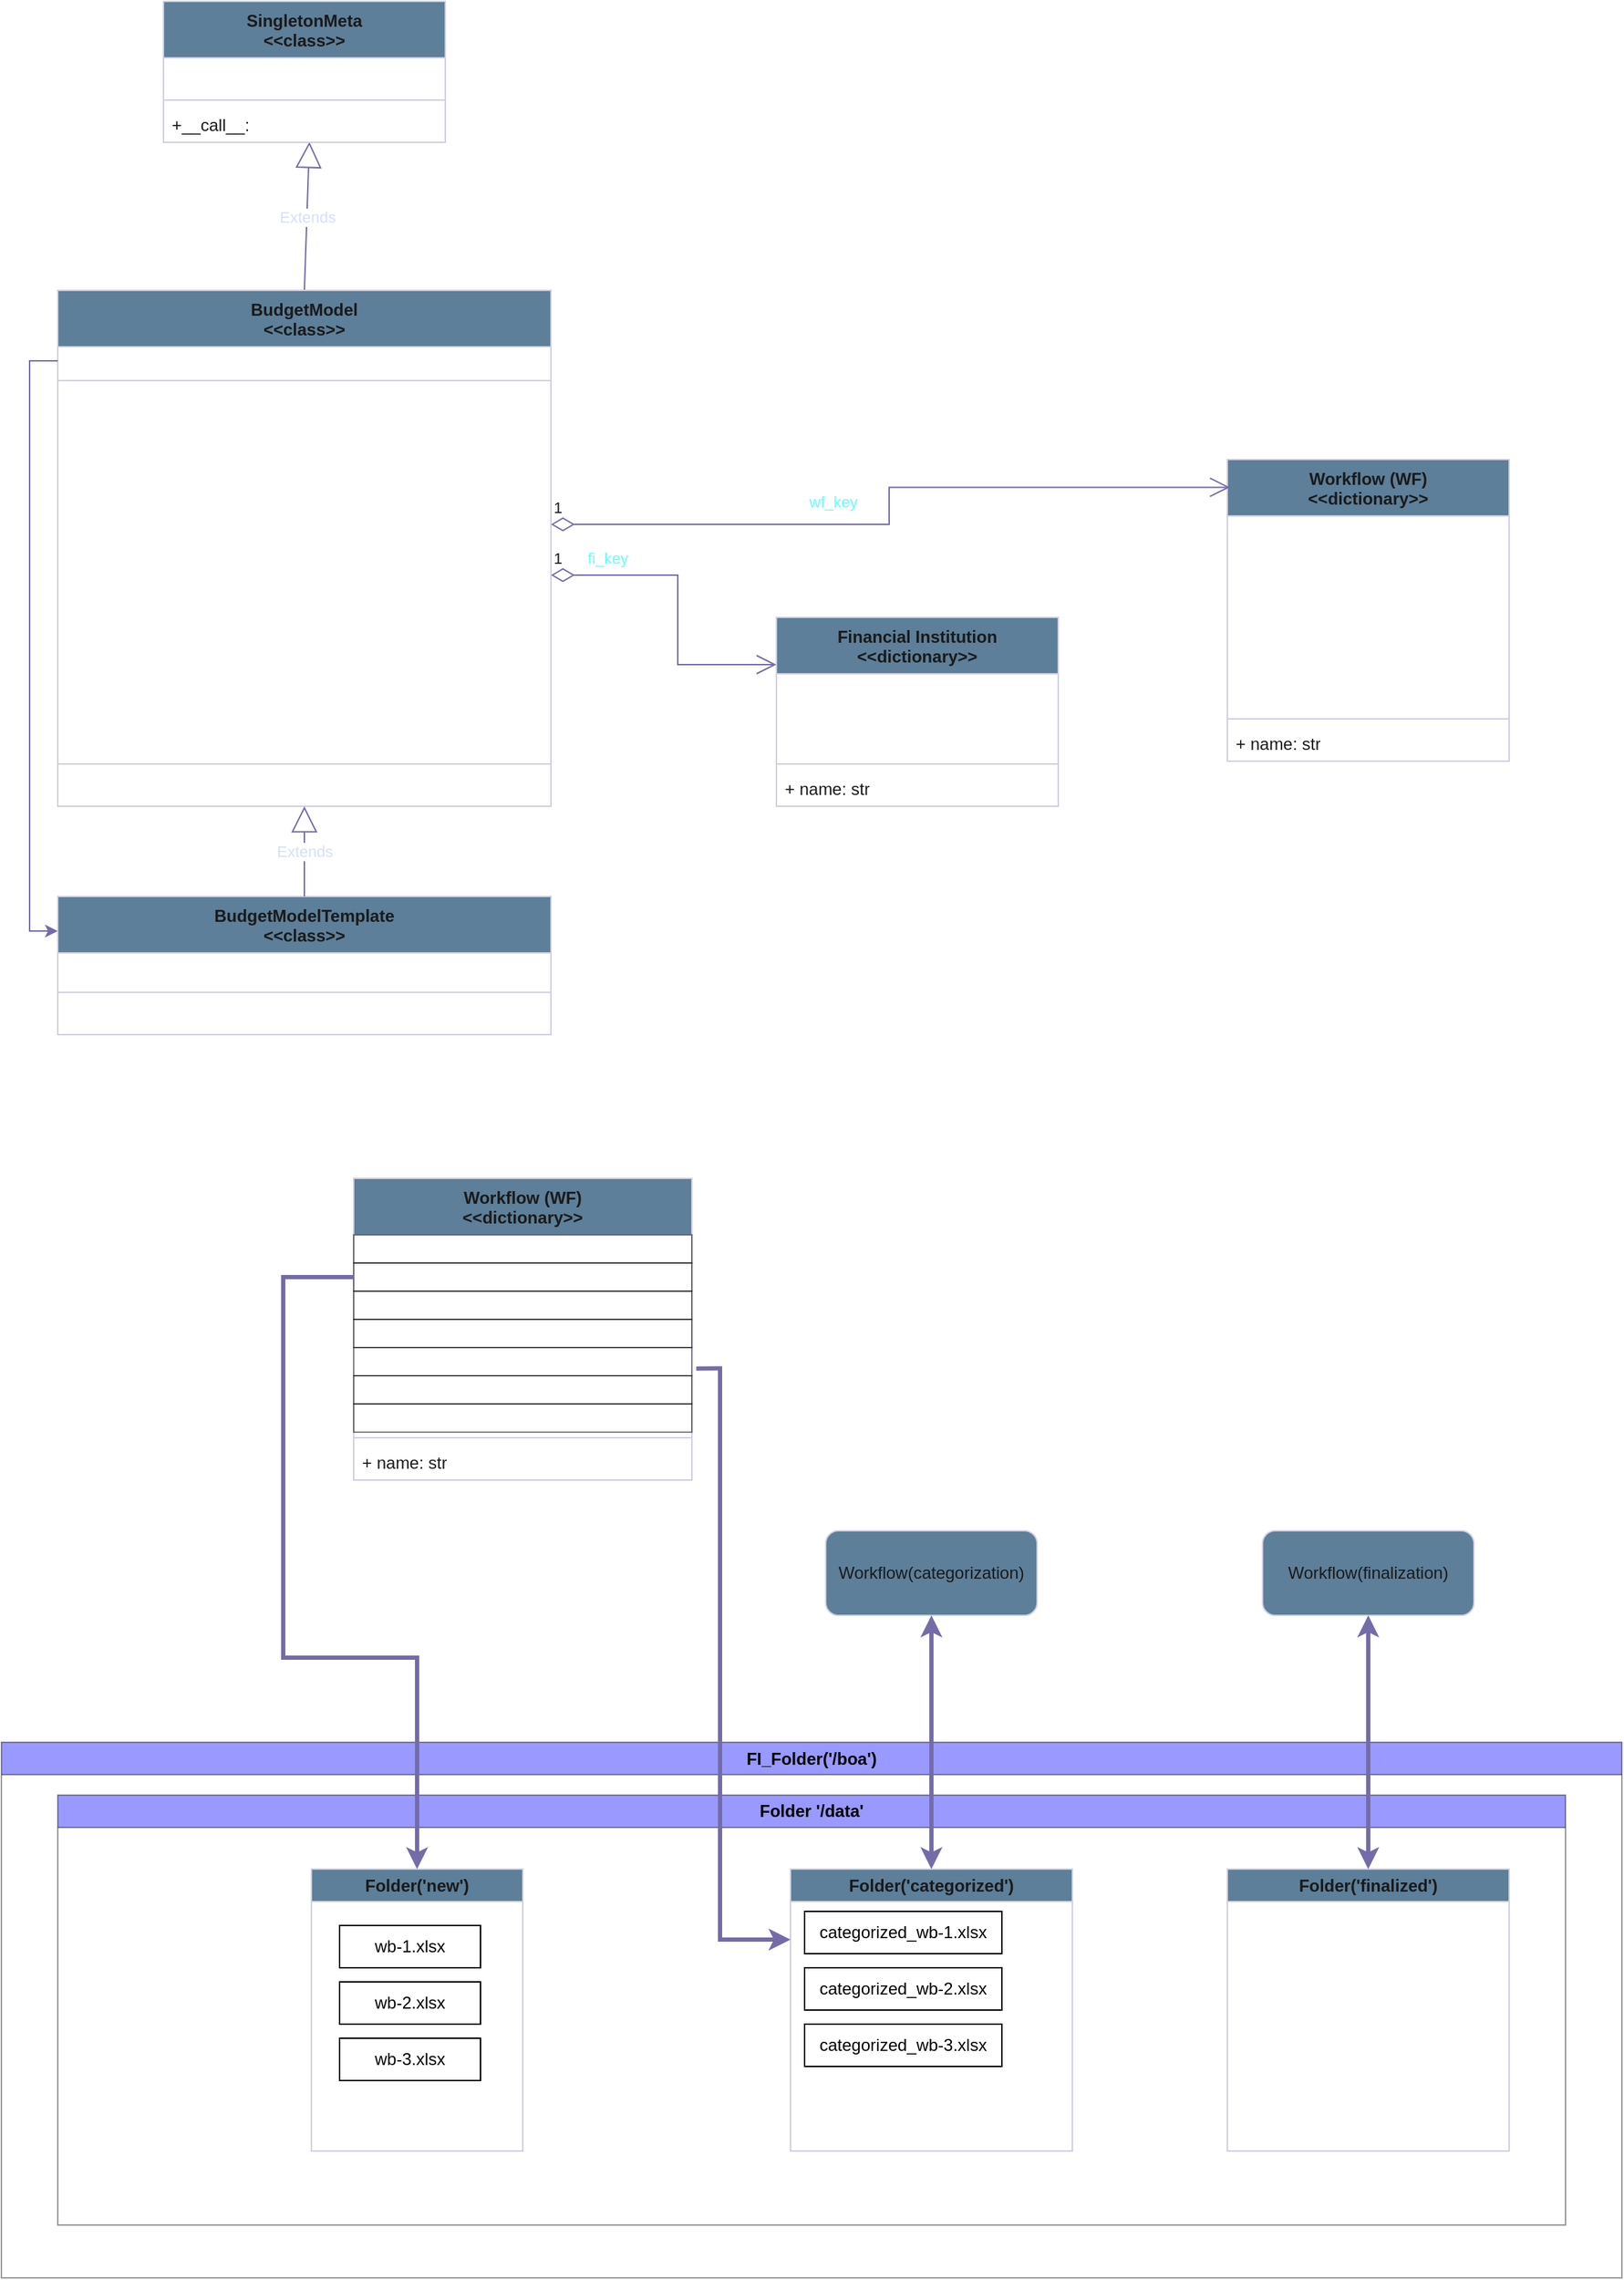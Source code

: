 <mxfile version="26.2.15">
  <diagram id="N458_lr4ttNGEyz7QCCE" name="Page-1">
    <mxGraphModel dx="1149" dy="747" grid="1" gridSize="10" guides="1" tooltips="1" connect="1" arrows="1" fold="1" page="1" pageScale="1" pageWidth="1100" pageHeight="850" math="0" shadow="0">
      <root>
        <mxCell id="0" />
        <mxCell id="1" parent="0" />
        <mxCell id="StpzhngkRPV_LUI3PW5Y-8" value="FI_Folder(&#39;/boa&#39;)" style="swimlane;whiteSpace=wrap;html=1;opacity=40;fillStyle=solid;fillColor=#0000FF;" vertex="1" parent="1">
          <mxGeometry x="180" y="1560" width="1150" height="380" as="geometry" />
        </mxCell>
        <mxCell id="StpzhngkRPV_LUI3PW5Y-7" value="Folder &#39;/data&#39;" style="swimlane;whiteSpace=wrap;html=1;opacity=40;fillColor=#0000FF;" vertex="1" parent="StpzhngkRPV_LUI3PW5Y-8">
          <mxGeometry x="40" y="37.5" width="1070" height="305" as="geometry" />
        </mxCell>
        <mxCell id="gPuFUhs2jfw6zia65dsm-11" value="&lt;font style=&quot;color: rgb(212, 225, 245);&quot;&gt;Extends&lt;/font&gt;" style="endArrow=block;endSize=16;endFill=0;html=1;rounded=0;strokeColor=#736CA8;fontColor=#1A1A1A;entryX=0.518;entryY=0.987;entryDx=0;entryDy=0;entryPerimeter=0;exitX=0.5;exitY=0;exitDx=0;exitDy=0;" parent="1" source="gPuFUhs2jfw6zia65dsm-25" target="gPuFUhs2jfw6zia65dsm-77" edge="1">
          <mxGeometry width="160" relative="1" as="geometry">
            <mxPoint x="290" y="520.0" as="sourcePoint" />
            <mxPoint x="292.1" y="445.118" as="targetPoint" />
          </mxGeometry>
        </mxCell>
        <mxCell id="gPuFUhs2jfw6zia65dsm-17" value="Financial Institution&lt;br&gt;&amp;lt;&amp;lt;dictionary&amp;gt;&amp;gt;" style="swimlane;fontStyle=1;align=center;verticalAlign=top;childLayout=stackLayout;horizontal=1;startSize=40;horizontalStack=0;resizeParent=1;resizeParentMax=0;resizeLast=0;collapsible=1;marginBottom=0;whiteSpace=wrap;html=1;strokeColor=#D0CEE2;fontColor=#1A1A1A;fillColor=#5D7F99;" parent="1" vertex="1">
          <mxGeometry x="730" y="762" width="200" height="134" as="geometry">
            <mxRectangle x="430" y="598" width="140" height="30" as="alternateBounds" />
          </mxGeometry>
        </mxCell>
        <mxCell id="gPuFUhs2jfw6zia65dsm-18" value="&lt;font style=&quot;color: rgb(255, 255, 255);&quot;&gt;+ FI_NAME: str&lt;/font&gt;" style="text;strokeColor=none;fillColor=none;align=left;verticalAlign=middle;spacingLeft=4;spacingRight=4;overflow=hidden;rotatable=0;points=[[0,0.5],[1,0.5]];portConstraint=eastwest;whiteSpace=wrap;html=1;fontColor=#1A1A1A;fontFamily=Lucida Console;" parent="gPuFUhs2jfw6zia65dsm-17" vertex="1">
          <mxGeometry y="40" width="200" height="20" as="geometry" />
        </mxCell>
        <mxCell id="gPuFUhs2jfw6zia65dsm-45" value="&lt;font style=&quot;color: rgb(255, 255, 255);&quot;&gt;+ FI_TYPE: str&lt;/font&gt;" style="text;strokeColor=none;fillColor=none;align=left;verticalAlign=middle;spacingLeft=4;spacingRight=4;overflow=hidden;rotatable=0;points=[[0,0.5],[1,0.5]];portConstraint=eastwest;whiteSpace=wrap;html=1;fontColor=#1A1A1A;fontFamily=Lucida Console;" parent="gPuFUhs2jfw6zia65dsm-17" vertex="1">
          <mxGeometry y="60" width="200" height="20" as="geometry" />
        </mxCell>
        <mxCell id="gPuFUhs2jfw6zia65dsm-22" value="&lt;font style=&quot;color: rgb(255, 255, 255);&quot;&gt;+ FI_FOLDER: str&lt;/font&gt;" style="text;strokeColor=none;fillColor=none;align=left;verticalAlign=middle;spacingLeft=4;spacingRight=4;overflow=hidden;rotatable=0;points=[[0,0.5],[1,0.5]];portConstraint=eastwest;whiteSpace=wrap;html=1;fontColor=#1A1A1A;fontFamily=Lucida Console;" parent="gPuFUhs2jfw6zia65dsm-17" vertex="1">
          <mxGeometry y="80" width="200" height="20" as="geometry" />
        </mxCell>
        <mxCell id="gPuFUhs2jfw6zia65dsm-19" value="" style="line;strokeWidth=1;fillColor=none;align=left;verticalAlign=middle;spacingTop=-1;spacingLeft=3;spacingRight=3;rotatable=0;labelPosition=right;points=[];portConstraint=eastwest;strokeColor=inherit;fontColor=#1A1A1A;" parent="gPuFUhs2jfw6zia65dsm-17" vertex="1">
          <mxGeometry y="100" width="200" height="8" as="geometry" />
        </mxCell>
        <mxCell id="gPuFUhs2jfw6zia65dsm-21" value="+ name: str" style="text;strokeColor=none;fillColor=none;align=left;verticalAlign=top;spacingLeft=4;spacingRight=4;overflow=hidden;rotatable=0;points=[[0,0.5],[1,0.5]];portConstraint=eastwest;whiteSpace=wrap;html=1;fontColor=#1A1A1A;" parent="gPuFUhs2jfw6zia65dsm-17" vertex="1">
          <mxGeometry y="108" width="200" height="26" as="geometry" />
        </mxCell>
        <mxCell id="gPuFUhs2jfw6zia65dsm-25" value="BudgetModel&lt;div&gt;&amp;lt;&amp;lt;class&amp;gt;&amp;gt;&lt;/div&gt;" style="swimlane;fontStyle=1;align=center;verticalAlign=top;childLayout=stackLayout;horizontal=1;startSize=40;horizontalStack=0;resizeParent=1;resizeParentMax=0;resizeLast=0;collapsible=1;marginBottom=0;whiteSpace=wrap;html=1;strokeColor=#D0CEE2;fontColor=#1A1A1A;fillColor=#5D7F99;" parent="1" vertex="1">
          <mxGeometry x="220" y="530" width="350" height="366" as="geometry">
            <mxRectangle x="430" y="598" width="140" height="30" as="alternateBounds" />
          </mxGeometry>
        </mxCell>
        <mxCell id="gPuFUhs2jfw6zia65dsm-88" value="&lt;font style=&quot;color: rgb(255, 255, 255);&quot;&gt;- config_template: object &amp;lt;&amp;lt;class_variable&amp;gt;&amp;gt;&lt;/font&gt;" style="text;strokeColor=none;fillColor=none;align=left;verticalAlign=middle;spacingLeft=4;spacingRight=4;overflow=hidden;rotatable=0;points=[[0,0.5],[1,0.5]];portConstraint=eastwest;whiteSpace=wrap;html=1;fontColor=#1A1A1A;fontFamily=Lucida Console;" parent="gPuFUhs2jfw6zia65dsm-25" vertex="1">
          <mxGeometry y="40" width="350" height="20" as="geometry" />
        </mxCell>
        <mxCell id="gPuFUhs2jfw6zia65dsm-90" value="" style="line;strokeWidth=1;fillColor=none;align=left;verticalAlign=middle;spacingTop=-1;spacingLeft=3;spacingRight=3;rotatable=0;labelPosition=right;points=[];portConstraint=eastwest;strokeColor=inherit;fontColor=#1A1A1A;" parent="gPuFUhs2jfw6zia65dsm-25" vertex="1">
          <mxGeometry y="60" width="350" height="8" as="geometry" />
        </mxCell>
        <mxCell id="gPuFUhs2jfw6zia65dsm-26" value="&lt;font style=&quot;color: rgb(255, 255, 255);&quot;&gt;+ _initialized: bool&lt;/font&gt;" style="text;strokeColor=none;fillColor=none;align=left;verticalAlign=middle;spacingLeft=4;spacingRight=4;overflow=hidden;rotatable=0;points=[[0,0.5],[1,0.5]];portConstraint=eastwest;whiteSpace=wrap;html=1;fontColor=#1A1A1A;fontFamily=Lucida Console;" parent="gPuFUhs2jfw6zia65dsm-25" vertex="1">
          <mxGeometry y="68" width="350" height="20" as="geometry" />
        </mxCell>
        <mxCell id="gPuFUhs2jfw6zia65dsm-27" value="&lt;font style=&quot;color: rgb(255, 255, 255);&quot;&gt;+ _budget_folder: str&lt;/font&gt;" style="text;strokeColor=none;fillColor=none;align=left;verticalAlign=middle;spacingLeft=4;spacingRight=4;overflow=hidden;rotatable=0;points=[[0,0.5],[1,0.5]];portConstraint=eastwest;whiteSpace=wrap;html=1;fontColor=#1A1A1A;fontFamily=Lucida Console;" parent="gPuFUhs2jfw6zia65dsm-25" vertex="1">
          <mxGeometry y="88" width="350" height="20" as="geometry" />
        </mxCell>
        <mxCell id="gPuFUhs2jfw6zia65dsm-28" value="&lt;font style=&quot;color: rgb(255, 255, 255);&quot;&gt;+ _store_uri: str&lt;/font&gt;" style="text;strokeColor=none;fillColor=none;align=left;verticalAlign=middle;spacingLeft=4;spacingRight=4;overflow=hidden;rotatable=0;points=[[0,0.5],[1,0.5]];portConstraint=eastwest;whiteSpace=wrap;html=1;fontColor=#1A1A1A;fontFamily=Lucida Console;" parent="gPuFUhs2jfw6zia65dsm-25" vertex="1">
          <mxGeometry y="108" width="350" height="20" as="geometry" />
        </mxCell>
        <mxCell id="gPuFUhs2jfw6zia65dsm-29" value="&lt;font style=&quot;color: rgb(255, 255, 255);&quot;&gt;+ _supported_workflows: List(str)&lt;/font&gt;" style="text;strokeColor=none;fillColor=none;align=left;verticalAlign=middle;spacingLeft=4;spacingRight=4;overflow=hidden;rotatable=0;points=[[0,0.5],[1,0.5]];portConstraint=eastwest;whiteSpace=wrap;html=1;fontColor=#1A1A1A;fontFamily=Lucida Console;" parent="gPuFUhs2jfw6zia65dsm-25" vertex="1">
          <mxGeometry y="128" width="350" height="20" as="geometry" />
        </mxCell>
        <mxCell id="gPuFUhs2jfw6zia65dsm-32" value="&lt;font style=&quot;color: rgb(255, 255, 255);&quot;&gt;+ _workflows: dict &lt;br&gt;&amp;nbsp; {&quot;wf_key&quot;: &quot;wf_dict&quot;, ... }&lt;/font&gt;" style="text;strokeColor=none;fillColor=none;align=left;verticalAlign=middle;spacingLeft=4;spacingRight=4;overflow=hidden;rotatable=0;points=[[0,0.5],[1,0.5]];portConstraint=eastwest;whiteSpace=wrap;html=1;fontColor=#1A1A1A;fontFamily=Lucida Console;" parent="gPuFUhs2jfw6zia65dsm-25" vertex="1">
          <mxGeometry y="148" width="350" height="36" as="geometry" />
        </mxCell>
        <mxCell id="gPuFUhs2jfw6zia65dsm-82" value="&lt;font style=&quot;color: rgb(255, 255, 255);&quot;&gt;+ _financial_institutions: dict &lt;br&gt;&amp;nbsp; {&quot;fi_key&quot;: &quot;fi_dict&quot;, ... }&lt;/font&gt;" style="text;strokeColor=none;fillColor=none;align=left;verticalAlign=middle;spacingLeft=4;spacingRight=4;overflow=hidden;rotatable=0;points=[[0,0.5],[1,0.5]];portConstraint=eastwest;whiteSpace=wrap;html=1;fontColor=#1A1A1A;fontFamily=Lucida Console;" parent="gPuFUhs2jfw6zia65dsm-25" vertex="1">
          <mxGeometry y="184" width="350" height="36" as="geometry" />
        </mxCell>
        <mxCell id="gPuFUhs2jfw6zia65dsm-83" value="&lt;font style=&quot;color: rgb(255, 255, 255);&quot;&gt;+ _options: dict&lt;br&gt;&amp;nbsp; {&quot;key&quot;: &quot;value&quot;, ... }&lt;/font&gt;" style="text;strokeColor=none;fillColor=none;align=left;verticalAlign=middle;spacingLeft=4;spacingRight=4;overflow=hidden;rotatable=0;points=[[0,0.5],[1,0.5]];portConstraint=eastwest;whiteSpace=wrap;html=1;fontColor=#1A1A1A;fontFamily=Lucida Console;" parent="gPuFUhs2jfw6zia65dsm-25" vertex="1">
          <mxGeometry y="220" width="350" height="32" as="geometry" />
        </mxCell>
        <mxCell id="gPuFUhs2jfw6zia65dsm-84" value="&lt;font style=&quot;color: rgb(255, 255, 255);&quot;&gt;+ _created_date: datetime&lt;/font&gt;" style="text;strokeColor=none;fillColor=none;align=left;verticalAlign=middle;spacingLeft=4;spacingRight=4;overflow=hidden;rotatable=0;points=[[0,0.5],[1,0.5]];portConstraint=eastwest;whiteSpace=wrap;html=1;fontColor=#1A1A1A;fontFamily=Lucida Console;" parent="gPuFUhs2jfw6zia65dsm-25" vertex="1">
          <mxGeometry y="252" width="350" height="20" as="geometry" />
        </mxCell>
        <mxCell id="gPuFUhs2jfw6zia65dsm-85" value="&lt;font style=&quot;color: rgb(255, 255, 255);&quot;&gt;+ _last_modified_date: datetime&lt;/font&gt;" style="text;strokeColor=none;fillColor=none;align=left;verticalAlign=middle;spacingLeft=4;spacingRight=4;overflow=hidden;rotatable=0;points=[[0,0.5],[1,0.5]];portConstraint=eastwest;whiteSpace=wrap;html=1;fontColor=#1A1A1A;fontFamily=Lucida Console;" parent="gPuFUhs2jfw6zia65dsm-25" vertex="1">
          <mxGeometry y="272" width="350" height="20" as="geometry" />
        </mxCell>
        <mxCell id="gPuFUhs2jfw6zia65dsm-86" value="&lt;font style=&quot;color: rgb(255, 255, 255);&quot;&gt;+ _last_modified_by: str&lt;/font&gt;" style="text;strokeColor=none;fillColor=none;align=left;verticalAlign=middle;spacingLeft=4;spacingRight=4;overflow=hidden;rotatable=0;points=[[0,0.5],[1,0.5]];portConstraint=eastwest;whiteSpace=wrap;html=1;fontColor=#1A1A1A;fontFamily=Lucida Console;" parent="gPuFUhs2jfw6zia65dsm-25" vertex="1">
          <mxGeometry y="292" width="350" height="20" as="geometry" />
        </mxCell>
        <mxCell id="gPuFUhs2jfw6zia65dsm-87" value="&lt;font style=&quot;color: rgb(255, 255, 255);&quot;&gt;+ _wd: dict&lt;/font&gt;" style="text;strokeColor=none;fillColor=none;align=left;verticalAlign=middle;spacingLeft=4;spacingRight=4;overflow=hidden;rotatable=0;points=[[0,0.5],[1,0.5]];portConstraint=eastwest;whiteSpace=wrap;html=1;fontColor=#1A1A1A;fontFamily=Lucida Console;" parent="gPuFUhs2jfw6zia65dsm-25" vertex="1">
          <mxGeometry y="312" width="350" height="20" as="geometry" />
        </mxCell>
        <mxCell id="gPuFUhs2jfw6zia65dsm-30" value="" style="line;strokeWidth=1;fillColor=none;align=left;verticalAlign=middle;spacingTop=-1;spacingLeft=3;spacingRight=3;rotatable=0;labelPosition=right;points=[];portConstraint=eastwest;strokeColor=inherit;fontColor=#1A1A1A;" parent="gPuFUhs2jfw6zia65dsm-25" vertex="1">
          <mxGeometry y="332" width="350" height="8" as="geometry" />
        </mxCell>
        <mxCell id="gPuFUhs2jfw6zia65dsm-31" value="&lt;font style=&quot;color: rgb(255, 255, 255);&quot;&gt;+ __init__()&lt;/font&gt;" style="text;strokeColor=none;fillColor=none;align=left;verticalAlign=top;spacingLeft=4;spacingRight=4;overflow=hidden;rotatable=0;points=[[0,0.5],[1,0.5]];portConstraint=eastwest;whiteSpace=wrap;html=1;fontColor=#1A1A1A;" parent="gPuFUhs2jfw6zia65dsm-25" vertex="1">
          <mxGeometry y="340" width="350" height="26" as="geometry" />
        </mxCell>
        <mxCell id="gPuFUhs2jfw6zia65dsm-36" value="BudgetModelTemplate&lt;div&gt;&amp;lt;&amp;lt;class&amp;gt;&amp;gt;&lt;/div&gt;" style="swimlane;fontStyle=1;align=center;verticalAlign=top;childLayout=stackLayout;horizontal=1;startSize=40;horizontalStack=0;resizeParent=1;resizeParentMax=0;resizeLast=0;collapsible=1;marginBottom=0;whiteSpace=wrap;html=1;strokeColor=#D0CEE2;fontColor=#1A1A1A;fillColor=#5D7F99;" parent="1" vertex="1">
          <mxGeometry x="220" y="960" width="350" height="98" as="geometry">
            <mxRectangle x="430" y="598" width="140" height="30" as="alternateBounds" />
          </mxGeometry>
        </mxCell>
        <mxCell id="gPuFUhs2jfw6zia65dsm-41" value="&lt;font color=&quot;#ffffff&quot;&gt;+ name: type&lt;/font&gt;" style="text;strokeColor=none;fillColor=none;align=left;verticalAlign=middle;spacingLeft=4;spacingRight=4;overflow=hidden;rotatable=0;points=[[0,0.5],[1,0.5]];portConstraint=eastwest;whiteSpace=wrap;html=1;fontColor=#1A1A1A;fontFamily=Lucida Console;" parent="gPuFUhs2jfw6zia65dsm-36" vertex="1">
          <mxGeometry y="40" width="350" height="24" as="geometry" />
        </mxCell>
        <mxCell id="gPuFUhs2jfw6zia65dsm-42" value="" style="line;strokeWidth=1;fillColor=none;align=left;verticalAlign=middle;spacingTop=-1;spacingLeft=3;spacingRight=3;rotatable=0;labelPosition=right;points=[];portConstraint=eastwest;strokeColor=inherit;fontColor=#1A1A1A;" parent="gPuFUhs2jfw6zia65dsm-36" vertex="1">
          <mxGeometry y="64" width="350" height="8" as="geometry" />
        </mxCell>
        <mxCell id="gPuFUhs2jfw6zia65dsm-43" value="&lt;font style=&quot;color: rgb(255, 255, 255);&quot;&gt;+ __init__()&lt;/font&gt;" style="text;strokeColor=none;fillColor=none;align=left;verticalAlign=top;spacingLeft=4;spacingRight=4;overflow=hidden;rotatable=0;points=[[0,0.5],[1,0.5]];portConstraint=eastwest;whiteSpace=wrap;html=1;fontColor=#1A1A1A;" parent="gPuFUhs2jfw6zia65dsm-36" vertex="1">
          <mxGeometry y="72" width="350" height="26" as="geometry" />
        </mxCell>
        <mxCell id="gPuFUhs2jfw6zia65dsm-44" value="&lt;font style=&quot;color: rgb(212, 225, 245);&quot;&gt;Extends&lt;/font&gt;" style="endArrow=block;endSize=16;endFill=0;html=1;rounded=0;strokeColor=#736CA8;fontColor=#1A1A1A;entryX=0.5;entryY=1;entryDx=0;entryDy=0;exitX=0.5;exitY=0;exitDx=0;exitDy=0;" parent="1" source="gPuFUhs2jfw6zia65dsm-36" target="gPuFUhs2jfw6zia65dsm-25" edge="1">
          <mxGeometry x="0.001" width="160" relative="1" as="geometry">
            <mxPoint x="450" y="940" as="sourcePoint" />
            <mxPoint x="302" y="455" as="targetPoint" />
            <mxPoint as="offset" />
          </mxGeometry>
        </mxCell>
        <mxCell id="gPuFUhs2jfw6zia65dsm-46" value="Workflow (WF)&lt;br&gt;&amp;lt;&amp;lt;dictionary&amp;gt;&amp;gt;" style="swimlane;fontStyle=1;align=center;verticalAlign=top;childLayout=stackLayout;horizontal=1;startSize=40;horizontalStack=0;resizeParent=1;resizeParentMax=0;resizeLast=0;collapsible=1;marginBottom=0;whiteSpace=wrap;html=1;strokeColor=#D0CEE2;fontColor=#1A1A1A;fillColor=#5D7F99;" parent="1" vertex="1">
          <mxGeometry x="1050" y="650" width="200" height="214" as="geometry">
            <mxRectangle x="430" y="598" width="140" height="30" as="alternateBounds" />
          </mxGeometry>
        </mxCell>
        <mxCell id="gPuFUhs2jfw6zia65dsm-47" value="&lt;font style=&quot;color: rgb(255, 255, 255);&quot;&gt;+ WF_NAME: str&lt;/font&gt;" style="text;strokeColor=none;fillColor=none;align=left;verticalAlign=middle;spacingLeft=4;spacingRight=4;overflow=hidden;rotatable=0;points=[[0,0.5],[1,0.5]];portConstraint=eastwest;whiteSpace=wrap;html=1;fontColor=#1A1A1A;fontFamily=Lucida Console;" parent="gPuFUhs2jfw6zia65dsm-46" vertex="1">
          <mxGeometry y="40" width="200" height="20" as="geometry" />
        </mxCell>
        <mxCell id="gPuFUhs2jfw6zia65dsm-48" value="&lt;font style=&quot;color: rgb(255, 255, 255);&quot;&gt;+ WF_FOLDER_IN: str&lt;/font&gt;" style="text;strokeColor=none;fillColor=none;align=left;verticalAlign=middle;spacingLeft=4;spacingRight=4;overflow=hidden;rotatable=0;points=[[0,0.5],[1,0.5]];portConstraint=eastwest;whiteSpace=wrap;html=1;fontColor=#1A1A1A;fontFamily=Lucida Console;" parent="gPuFUhs2jfw6zia65dsm-46" vertex="1">
          <mxGeometry y="60" width="200" height="20" as="geometry" />
        </mxCell>
        <mxCell id="gPuFUhs2jfw6zia65dsm-49" value="&lt;font style=&quot;color: rgb(255, 255, 255);&quot;&gt;+ WF_WORKBOOKS_IN: str&lt;/font&gt;" style="text;strokeColor=none;fillColor=none;align=left;verticalAlign=middle;spacingLeft=4;spacingRight=4;overflow=hidden;rotatable=0;points=[[0,0.5],[1,0.5]];portConstraint=eastwest;whiteSpace=wrap;html=1;fontColor=#1A1A1A;fontFamily=Lucida Console;" parent="gPuFUhs2jfw6zia65dsm-46" vertex="1">
          <mxGeometry y="80" width="200" height="20" as="geometry" />
        </mxCell>
        <mxCell id="gPuFUhs2jfw6zia65dsm-50" value="&lt;font style=&quot;color: rgb(255, 255, 255);&quot;&gt;+ WF_PREFIX_IN: str&lt;/font&gt;" style="text;strokeColor=none;fillColor=none;align=left;verticalAlign=middle;spacingLeft=4;spacingRight=4;overflow=hidden;rotatable=0;points=[[0,0.5],[1,0.5]];portConstraint=eastwest;whiteSpace=wrap;html=1;fontColor=#1A1A1A;fontFamily=Lucida Console;" parent="gPuFUhs2jfw6zia65dsm-46" vertex="1">
          <mxGeometry y="100" width="200" height="20" as="geometry" />
        </mxCell>
        <mxCell id="gPuFUhs2jfw6zia65dsm-53" value="&lt;font style=&quot;color: rgb(255, 255, 255);&quot;&gt;+ WF_FOLDER_OUT: str&lt;/font&gt;" style="text;strokeColor=none;fillColor=none;align=left;verticalAlign=middle;spacingLeft=4;spacingRight=4;overflow=hidden;rotatable=0;points=[[0,0.5],[1,0.5]];portConstraint=eastwest;whiteSpace=wrap;html=1;fontColor=#1A1A1A;fontFamily=Lucida Console;" parent="gPuFUhs2jfw6zia65dsm-46" vertex="1">
          <mxGeometry y="120" width="200" height="20" as="geometry" />
        </mxCell>
        <mxCell id="gPuFUhs2jfw6zia65dsm-54" value="&lt;font style=&quot;color: rgb(255, 255, 255);&quot;&gt;+ WF_WORKBOOKS_OUT: str&lt;/font&gt;" style="text;strokeColor=none;fillColor=none;align=left;verticalAlign=middle;spacingLeft=4;spacingRight=4;overflow=hidden;rotatable=0;points=[[0,0.5],[1,0.5]];portConstraint=eastwest;whiteSpace=wrap;html=1;fontColor=#1A1A1A;fontFamily=Lucida Console;" parent="gPuFUhs2jfw6zia65dsm-46" vertex="1">
          <mxGeometry y="140" width="200" height="20" as="geometry" />
        </mxCell>
        <mxCell id="gPuFUhs2jfw6zia65dsm-55" value="&lt;font style=&quot;color: rgb(255, 255, 255);&quot;&gt;+ WF_PREFIX_OUT: str&lt;/font&gt;" style="text;strokeColor=none;fillColor=none;align=left;verticalAlign=middle;spacingLeft=4;spacingRight=4;overflow=hidden;rotatable=0;points=[[0,0.5],[1,0.5]];portConstraint=eastwest;whiteSpace=wrap;html=1;fontColor=#1A1A1A;fontFamily=Lucida Console;" parent="gPuFUhs2jfw6zia65dsm-46" vertex="1">
          <mxGeometry y="160" width="200" height="20" as="geometry" />
        </mxCell>
        <mxCell id="gPuFUhs2jfw6zia65dsm-51" value="" style="line;strokeWidth=1;fillColor=none;align=left;verticalAlign=middle;spacingTop=-1;spacingLeft=3;spacingRight=3;rotatable=0;labelPosition=right;points=[];portConstraint=eastwest;strokeColor=inherit;fontColor=#1A1A1A;" parent="gPuFUhs2jfw6zia65dsm-46" vertex="1">
          <mxGeometry y="180" width="200" height="8" as="geometry" />
        </mxCell>
        <mxCell id="gPuFUhs2jfw6zia65dsm-52" value="+ name: str" style="text;strokeColor=none;fillColor=none;align=left;verticalAlign=top;spacingLeft=4;spacingRight=4;overflow=hidden;rotatable=0;points=[[0,0.5],[1,0.5]];portConstraint=eastwest;whiteSpace=wrap;html=1;fontColor=#1A1A1A;" parent="gPuFUhs2jfw6zia65dsm-46" vertex="1">
          <mxGeometry y="188" width="200" height="26" as="geometry" />
        </mxCell>
        <mxCell id="gPuFUhs2jfw6zia65dsm-56" value="1" style="endArrow=open;html=1;endSize=12;startArrow=diamondThin;startSize=14;startFill=0;edgeStyle=orthogonalEdgeStyle;align=left;verticalAlign=bottom;rounded=0;strokeColor=#736CA8;fontColor=#1A1A1A;entryX=0.009;entryY=0.092;entryDx=0;entryDy=0;entryPerimeter=0;" parent="1" source="gPuFUhs2jfw6zia65dsm-32" target="gPuFUhs2jfw6zia65dsm-46" edge="1">
          <mxGeometry x="-1" y="3" relative="1" as="geometry">
            <mxPoint x="920" y="680" as="sourcePoint" />
            <mxPoint x="970" y="880" as="targetPoint" />
          </mxGeometry>
        </mxCell>
        <mxCell id="gPuFUhs2jfw6zia65dsm-92" value="&lt;font style=&quot;color: rgb(102, 255, 255);&quot;&gt;wf_key&lt;/font&gt;" style="edgeLabel;html=1;align=center;verticalAlign=middle;resizable=0;points=[];strokeColor=#D0CEE2;fontColor=#1A1A1A;fillColor=#5D7F99;" parent="gPuFUhs2jfw6zia65dsm-56" vertex="1" connectable="0">
          <mxGeometry x="0.699" y="1" relative="1" as="geometry">
            <mxPoint x="-205" y="11" as="offset" />
          </mxGeometry>
        </mxCell>
        <mxCell id="gPuFUhs2jfw6zia65dsm-63" value="Folder(&#39;new&#39;)" style="swimlane;whiteSpace=wrap;html=1;strokeColor=#D0CEE2;fontColor=#1A1A1A;fillColor=#5D7F99;" parent="1" vertex="1">
          <mxGeometry x="400" y="1650" width="150" height="200" as="geometry" />
        </mxCell>
        <mxCell id="StpzhngkRPV_LUI3PW5Y-23" value="wb-1.xlsx" style="rounded=0;whiteSpace=wrap;html=1;" vertex="1" parent="gPuFUhs2jfw6zia65dsm-63">
          <mxGeometry x="20" y="40" width="100" height="30" as="geometry" />
        </mxCell>
        <mxCell id="StpzhngkRPV_LUI3PW5Y-24" value="wb-2.xlsx" style="rounded=0;whiteSpace=wrap;html=1;" vertex="1" parent="gPuFUhs2jfw6zia65dsm-63">
          <mxGeometry x="20" y="80" width="100" height="30" as="geometry" />
        </mxCell>
        <mxCell id="StpzhngkRPV_LUI3PW5Y-25" value="wb-3.xlsx" style="rounded=0;whiteSpace=wrap;html=1;" vertex="1" parent="gPuFUhs2jfw6zia65dsm-63">
          <mxGeometry x="20" y="120" width="100" height="30" as="geometry" />
        </mxCell>
        <mxCell id="gPuFUhs2jfw6zia65dsm-64" value="Workflow(categorization)" style="rounded=1;whiteSpace=wrap;html=1;strokeColor=#D0CEE2;fontColor=#1A1A1A;fillColor=#5D7F99;" parent="1" vertex="1">
          <mxGeometry x="765" y="1410" width="150" height="60" as="geometry" />
        </mxCell>
        <mxCell id="gPuFUhs2jfw6zia65dsm-66" value="Folder(&#39;categorized&#39;)" style="swimlane;whiteSpace=wrap;html=1;strokeColor=#D0CEE2;fontColor=#1A1A1A;fillColor=#5D7F99;" parent="1" vertex="1">
          <mxGeometry x="740" y="1650" width="200" height="200" as="geometry" />
        </mxCell>
        <mxCell id="StpzhngkRPV_LUI3PW5Y-26" value="categorized_wb-1.xlsx" style="rounded=0;whiteSpace=wrap;html=1;" vertex="1" parent="gPuFUhs2jfw6zia65dsm-66">
          <mxGeometry x="10" y="30" width="140" height="30" as="geometry" />
        </mxCell>
        <mxCell id="StpzhngkRPV_LUI3PW5Y-27" value="categorized_wb-2.xlsx" style="rounded=0;whiteSpace=wrap;html=1;" vertex="1" parent="gPuFUhs2jfw6zia65dsm-66">
          <mxGeometry x="10" y="70" width="140" height="30" as="geometry" />
        </mxCell>
        <mxCell id="StpzhngkRPV_LUI3PW5Y-28" value="categorized_wb-3.xlsx" style="rounded=0;whiteSpace=wrap;html=1;" vertex="1" parent="gPuFUhs2jfw6zia65dsm-66">
          <mxGeometry x="10" y="110" width="140" height="30" as="geometry" />
        </mxCell>
        <mxCell id="gPuFUhs2jfw6zia65dsm-67" value="" style="endArrow=classic;startArrow=none;html=1;rounded=0;strokeColor=light-dark(#736CA8, #5d7f99);fontColor=#1A1A1A;exitX=1.013;exitY=0.741;exitDx=0;exitDy=0;strokeWidth=3;startFill=0;edgeStyle=orthogonalEdgeStyle;entryX=0;entryY=0.25;entryDx=0;entryDy=0;exitPerimeter=0;" parent="1" source="StpzhngkRPV_LUI3PW5Y-14" edge="1" target="gPuFUhs2jfw6zia65dsm-66">
          <mxGeometry width="50" height="50" relative="1" as="geometry">
            <mxPoint x="680" y="1685" as="sourcePoint" />
            <mxPoint x="740" y="1740" as="targetPoint" />
            <Array as="points">
              <mxPoint x="690" y="1295" />
              <mxPoint x="690" y="1700" />
            </Array>
          </mxGeometry>
        </mxCell>
        <mxCell id="gPuFUhs2jfw6zia65dsm-69" value="&lt;span style=&quot;color: rgb(255, 255, 255);&quot;&gt;WF_FOLDER_OUT&lt;/span&gt;" style="edgeLabel;html=1;align=center;verticalAlign=middle;resizable=0;points=[];strokeColor=#D0CEE2;fontColor=#1A1A1A;fillColor=#5D7F99;" parent="gPuFUhs2jfw6zia65dsm-67" vertex="1" connectable="0">
          <mxGeometry x="0.293" y="1" relative="1" as="geometry">
            <mxPoint x="59" y="-283" as="offset" />
          </mxGeometry>
        </mxCell>
        <mxCell id="gPuFUhs2jfw6zia65dsm-71" value="SingletonMeta&lt;div&gt;&amp;lt;&amp;lt;class&amp;gt;&amp;gt;&lt;/div&gt;" style="swimlane;fontStyle=1;align=center;verticalAlign=top;childLayout=stackLayout;horizontal=1;startSize=40;horizontalStack=0;resizeParent=1;resizeParentMax=0;resizeLast=0;collapsible=1;marginBottom=0;whiteSpace=wrap;html=1;strokeColor=#D0CEE2;fontColor=#1A1A1A;fillColor=#5D7F99;" parent="1" vertex="1">
          <mxGeometry x="295" y="325" width="200" height="100" as="geometry">
            <mxRectangle x="430" y="598" width="140" height="30" as="alternateBounds" />
          </mxGeometry>
        </mxCell>
        <mxCell id="gPuFUhs2jfw6zia65dsm-78" value="&lt;font style=&quot;color: rgb(255, 255, 255);&quot;&gt;- _instances: dict&lt;/font&gt;" style="text;strokeColor=none;fillColor=none;align=left;verticalAlign=top;spacingLeft=4;spacingRight=4;overflow=hidden;rotatable=0;points=[[0,0.5],[1,0.5]];portConstraint=eastwest;whiteSpace=wrap;html=1;fontColor=#1A1A1A;" parent="gPuFUhs2jfw6zia65dsm-71" vertex="1">
          <mxGeometry y="40" width="200" height="26" as="geometry" />
        </mxCell>
        <mxCell id="gPuFUhs2jfw6zia65dsm-76" value="" style="line;strokeWidth=1;fillColor=none;align=left;verticalAlign=middle;spacingTop=-1;spacingLeft=3;spacingRight=3;rotatable=0;labelPosition=right;points=[];portConstraint=eastwest;strokeColor=inherit;fontColor=#1A1A1A;" parent="gPuFUhs2jfw6zia65dsm-71" vertex="1">
          <mxGeometry y="66" width="200" height="8" as="geometry" />
        </mxCell>
        <mxCell id="gPuFUhs2jfw6zia65dsm-77" value="+__call__:&amp;nbsp;" style="text;strokeColor=none;fillColor=none;align=left;verticalAlign=top;spacingLeft=4;spacingRight=4;overflow=hidden;rotatable=0;points=[[0,0.5],[1,0.5]];portConstraint=eastwest;whiteSpace=wrap;html=1;fontColor=#1A1A1A;" parent="gPuFUhs2jfw6zia65dsm-71" vertex="1">
          <mxGeometry y="74" width="200" height="26" as="geometry" />
        </mxCell>
        <mxCell id="gPuFUhs2jfw6zia65dsm-89" style="edgeStyle=orthogonalEdgeStyle;rounded=0;orthogonalLoop=1;jettySize=auto;html=1;entryX=0;entryY=0.25;entryDx=0;entryDy=0;strokeColor=#736CA8;fontColor=#1A1A1A;exitX=0;exitY=0.5;exitDx=0;exitDy=0;" parent="1" source="gPuFUhs2jfw6zia65dsm-88" target="gPuFUhs2jfw6zia65dsm-36" edge="1">
          <mxGeometry relative="1" as="geometry" />
        </mxCell>
        <mxCell id="gPuFUhs2jfw6zia65dsm-91" value="1" style="endArrow=open;html=1;endSize=12;startArrow=diamondThin;startSize=14;startFill=0;edgeStyle=orthogonalEdgeStyle;align=left;verticalAlign=bottom;rounded=0;strokeColor=#736CA8;fontColor=#1A1A1A;entryX=0;entryY=0.25;entryDx=0;entryDy=0;" parent="1" source="gPuFUhs2jfw6zia65dsm-82" target="gPuFUhs2jfw6zia65dsm-17" edge="1">
          <mxGeometry x="-1" y="3" relative="1" as="geometry">
            <mxPoint x="580" y="706" as="sourcePoint" />
            <mxPoint x="1062" y="680" as="targetPoint" />
            <Array as="points">
              <mxPoint x="660" y="732" />
              <mxPoint x="660" y="796" />
            </Array>
          </mxGeometry>
        </mxCell>
        <mxCell id="gPuFUhs2jfw6zia65dsm-93" value="&lt;font style=&quot;color: rgb(102, 255, 255);&quot;&gt;fi_key&lt;/font&gt;" style="edgeLabel;html=1;align=center;verticalAlign=middle;resizable=0;points=[];strokeColor=#D0CEE2;fontColor=#1A1A1A;fillColor=#5D7F99;" parent="gPuFUhs2jfw6zia65dsm-91" vertex="1" connectable="0">
          <mxGeometry x="0.135" y="-1" relative="1" as="geometry">
            <mxPoint x="-49" y="-49" as="offset" />
          </mxGeometry>
        </mxCell>
        <mxCell id="StpzhngkRPV_LUI3PW5Y-1" value="" style="endArrow=classic;startArrow=classic;html=1;rounded=0;strokeColor=light-dark(#736CA8, #5d7f99);fontColor=#1A1A1A;entryX=0.5;entryY=1;entryDx=0;entryDy=0;strokeWidth=3;exitX=0.5;exitY=0;exitDx=0;exitDy=0;" edge="1" parent="1" source="gPuFUhs2jfw6zia65dsm-66" target="gPuFUhs2jfw6zia65dsm-64">
          <mxGeometry width="50" height="50" relative="1" as="geometry">
            <mxPoint x="870" y="1620" as="sourcePoint" />
            <mxPoint x="839.5" y="1560" as="targetPoint" />
          </mxGeometry>
        </mxCell>
        <mxCell id="StpzhngkRPV_LUI3PW5Y-2" value="&lt;span style=&quot;color: rgb(255, 255, 255);&quot;&gt;WF_FOLDER_IN&lt;/span&gt;" style="edgeLabel;html=1;align=center;verticalAlign=middle;resizable=0;points=[];strokeColor=#D0CEE2;fontColor=#1A1A1A;fillColor=#5D7F99;" vertex="1" connectable="0" parent="StpzhngkRPV_LUI3PW5Y-1">
          <mxGeometry x="-0.206" y="1" relative="1" as="geometry">
            <mxPoint x="-49" y="-68" as="offset" />
          </mxGeometry>
        </mxCell>
        <mxCell id="StpzhngkRPV_LUI3PW5Y-3" value="Workflow(finalization)" style="rounded=1;whiteSpace=wrap;html=1;strokeColor=#D0CEE2;fontColor=#1A1A1A;fillColor=#5D7F99;" vertex="1" parent="1">
          <mxGeometry x="1075" y="1410" width="150" height="60" as="geometry" />
        </mxCell>
        <mxCell id="StpzhngkRPV_LUI3PW5Y-4" value="Folder(&#39;finalized&#39;)" style="swimlane;whiteSpace=wrap;html=1;strokeColor=#D0CEE2;fontColor=#1A1A1A;fillColor=#5D7F99;" vertex="1" parent="1">
          <mxGeometry x="1050" y="1650" width="200" height="200" as="geometry" />
        </mxCell>
        <mxCell id="StpzhngkRPV_LUI3PW5Y-5" value="" style="endArrow=classic;startArrow=classic;html=1;rounded=0;strokeColor=light-dark(#736CA8, #5d7f99);fontColor=#1A1A1A;entryX=0.5;entryY=1;entryDx=0;entryDy=0;strokeWidth=3;exitX=0.5;exitY=0;exitDx=0;exitDy=0;" edge="1" source="StpzhngkRPV_LUI3PW5Y-4" target="StpzhngkRPV_LUI3PW5Y-3" parent="1">
          <mxGeometry width="50" height="50" relative="1" as="geometry">
            <mxPoint x="1180" y="1620" as="sourcePoint" />
            <mxPoint x="1149.5" y="1560" as="targetPoint" />
          </mxGeometry>
        </mxCell>
        <mxCell id="StpzhngkRPV_LUI3PW5Y-6" value="&lt;font style=&quot;color: rgb(255, 255, 255);&quot;&gt;input/output&lt;/font&gt;" style="edgeLabel;html=1;align=center;verticalAlign=middle;resizable=0;points=[];strokeColor=#D0CEE2;fontColor=#1A1A1A;fillColor=#5D7F99;" vertex="1" connectable="0" parent="StpzhngkRPV_LUI3PW5Y-5">
          <mxGeometry x="-0.206" y="1" relative="1" as="geometry">
            <mxPoint x="-39" y="-79" as="offset" />
          </mxGeometry>
        </mxCell>
        <mxCell id="StpzhngkRPV_LUI3PW5Y-9" value="Workflow (WF)&lt;br&gt;&amp;lt;&amp;lt;dictionary&amp;gt;&amp;gt;" style="swimlane;fontStyle=1;align=center;verticalAlign=top;childLayout=stackLayout;horizontal=1;startSize=40;horizontalStack=0;resizeParent=1;resizeParentMax=0;resizeLast=0;collapsible=1;marginBottom=0;whiteSpace=wrap;html=1;strokeColor=#D0CEE2;fontColor=#1A1A1A;fillColor=#5D7F99;" vertex="1" parent="1">
          <mxGeometry x="430" y="1160" width="240" height="214" as="geometry">
            <mxRectangle x="430" y="598" width="140" height="30" as="alternateBounds" />
          </mxGeometry>
        </mxCell>
        <mxCell id="StpzhngkRPV_LUI3PW5Y-10" value="&lt;font style=&quot;color: rgb(255, 255, 255);&quot;&gt;+ WF_NAME: &#39;intake&#39;&lt;/font&gt;" style="text;strokeColor=default;fillColor=none;align=left;verticalAlign=middle;spacingLeft=4;spacingRight=4;overflow=hidden;rotatable=0;points=[[0,0.5],[1,0.5]];portConstraint=eastwest;whiteSpace=wrap;html=1;fontColor=#1A1A1A;fontFamily=Lucida Console;fontSize=12;opacity=50;" vertex="1" parent="StpzhngkRPV_LUI3PW5Y-9">
          <mxGeometry y="40" width="240" height="20" as="geometry" />
        </mxCell>
        <mxCell id="StpzhngkRPV_LUI3PW5Y-11" value="&lt;font style=&quot;color: rgb(255, 255, 255);&quot;&gt;+ WF_FOLDER_IN: &#39;data/new&#39;&lt;/font&gt;" style="text;strokeColor=default;fillColor=none;align=left;verticalAlign=middle;spacingLeft=4;spacingRight=4;overflow=hidden;rotatable=0;points=[[0,0.5],[1,0.5]];portConstraint=eastwest;whiteSpace=wrap;html=1;fontColor=#1A1A1A;fontFamily=Lucida Console;fontSize=12;opacity=50;" vertex="1" parent="StpzhngkRPV_LUI3PW5Y-9">
          <mxGeometry y="60" width="240" height="20" as="geometry" />
        </mxCell>
        <mxCell id="StpzhngkRPV_LUI3PW5Y-12" value="&lt;font style=&quot;color: rgb(255, 255, 255);&quot;&gt;+ WF_WORKBOOKS_IN: str&lt;/font&gt;" style="text;strokeColor=default;fillColor=none;align=left;verticalAlign=middle;spacingLeft=4;spacingRight=4;overflow=hidden;rotatable=0;points=[[0,0.5],[1,0.5]];portConstraint=eastwest;whiteSpace=wrap;html=1;fontColor=#1A1A1A;fontFamily=Lucida Console;fontSize=12;opacity=50;" vertex="1" parent="StpzhngkRPV_LUI3PW5Y-9">
          <mxGeometry y="80" width="240" height="20" as="geometry" />
        </mxCell>
        <mxCell id="StpzhngkRPV_LUI3PW5Y-13" value="&lt;font style=&quot;color: rgb(255, 255, 255);&quot;&gt;+ WF_PREFIX_IN: None&lt;/font&gt;" style="text;strokeColor=default;fillColor=none;align=left;verticalAlign=middle;spacingLeft=4;spacingRight=4;overflow=hidden;rotatable=0;points=[[0,0.5],[1,0.5]];portConstraint=eastwest;whiteSpace=wrap;html=1;fontColor=#1A1A1A;fontFamily=Lucida Console;fontSize=12;opacity=50;" vertex="1" parent="StpzhngkRPV_LUI3PW5Y-9">
          <mxGeometry y="100" width="240" height="20" as="geometry" />
        </mxCell>
        <mxCell id="StpzhngkRPV_LUI3PW5Y-14" value="&lt;font style=&quot;color: rgb(255, 255, 255);&quot;&gt;+ WF_FOLDER_OUT: str&lt;/font&gt;" style="text;strokeColor=default;fillColor=none;align=left;verticalAlign=middle;spacingLeft=4;spacingRight=4;overflow=hidden;rotatable=0;points=[[0,0.5],[1,0.5]];portConstraint=eastwest;whiteSpace=wrap;html=1;fontColor=#1A1A1A;fontFamily=Lucida Console;strokeWidth=1;opacity=40;" vertex="1" parent="StpzhngkRPV_LUI3PW5Y-9">
          <mxGeometry y="120" width="240" height="20" as="geometry" />
        </mxCell>
        <mxCell id="StpzhngkRPV_LUI3PW5Y-15" value="&lt;font style=&quot;color: rgb(255, 255, 255);&quot;&gt;+ WF_WORKBOOKS_OUT: str&lt;/font&gt;" style="text;strokeColor=default;fillColor=none;align=left;verticalAlign=middle;spacingLeft=4;spacingRight=4;overflow=hidden;rotatable=0;points=[[0,0.5],[1,0.5]];portConstraint=eastwest;whiteSpace=wrap;html=1;fontColor=#1A1A1A;fontFamily=Lucida Console;fontSize=12;opacity=50;" vertex="1" parent="StpzhngkRPV_LUI3PW5Y-9">
          <mxGeometry y="140" width="240" height="20" as="geometry" />
        </mxCell>
        <mxCell id="StpzhngkRPV_LUI3PW5Y-16" value="&lt;font style=&quot;color: rgb(255, 255, 255);&quot;&gt;+ WF_PREFIX_OUT: &#39;_categorized&#39;&lt;/font&gt;" style="text;strokeColor=default;fillColor=none;align=left;verticalAlign=middle;spacingLeft=4;spacingRight=4;overflow=hidden;rotatable=0;points=[[0,0.5],[1,0.5]];portConstraint=eastwest;whiteSpace=wrap;html=1;fontColor=#1A1A1A;fontFamily=Lucida Console;fontSize=12;opacity=50;" vertex="1" parent="StpzhngkRPV_LUI3PW5Y-9">
          <mxGeometry y="160" width="240" height="20" as="geometry" />
        </mxCell>
        <mxCell id="StpzhngkRPV_LUI3PW5Y-17" value="" style="line;strokeWidth=1;fillColor=none;align=left;verticalAlign=middle;spacingTop=-1;spacingLeft=3;spacingRight=3;rotatable=0;labelPosition=right;points=[];portConstraint=eastwest;strokeColor=inherit;fontColor=#1A1A1A;" vertex="1" parent="StpzhngkRPV_LUI3PW5Y-9">
          <mxGeometry y="180" width="240" height="8" as="geometry" />
        </mxCell>
        <mxCell id="StpzhngkRPV_LUI3PW5Y-18" value="+ name: str" style="text;strokeColor=none;fillColor=none;align=left;verticalAlign=top;spacingLeft=4;spacingRight=4;overflow=hidden;rotatable=0;points=[[0,0.5],[1,0.5]];portConstraint=eastwest;whiteSpace=wrap;html=1;fontColor=#1A1A1A;" vertex="1" parent="StpzhngkRPV_LUI3PW5Y-9">
          <mxGeometry y="188" width="240" height="26" as="geometry" />
        </mxCell>
        <mxCell id="StpzhngkRPV_LUI3PW5Y-19" value="" style="endArrow=classic;startArrow=none;html=1;rounded=0;strokeColor=light-dark(#736CA8, #5d7f99);fontColor=#1A1A1A;strokeWidth=3;startFill=0;edgeStyle=orthogonalEdgeStyle;exitX=0;exitY=0.5;exitDx=0;exitDy=0;entryX=0.5;entryY=0;entryDx=0;entryDy=0;" edge="1" parent="1" source="StpzhngkRPV_LUI3PW5Y-11" target="gPuFUhs2jfw6zia65dsm-63">
          <mxGeometry width="50" height="50" relative="1" as="geometry">
            <mxPoint x="390" y="1240" as="sourcePoint" />
            <mxPoint x="370" y="1590" as="targetPoint" />
            <Array as="points">
              <mxPoint x="380" y="1230" />
              <mxPoint x="380" y="1500" />
              <mxPoint x="475" y="1500" />
            </Array>
          </mxGeometry>
        </mxCell>
        <mxCell id="StpzhngkRPV_LUI3PW5Y-21" value="&lt;font style=&quot;color: rgb(255, 255, 255);&quot;&gt;WF_FOLDER_IN&lt;/font&gt;" style="edgeLabel;html=1;align=center;verticalAlign=middle;resizable=0;points=[];" vertex="1" connectable="0" parent="StpzhngkRPV_LUI3PW5Y-19">
          <mxGeometry x="-0.287" y="-1" relative="1" as="geometry">
            <mxPoint x="-49" y="-164" as="offset" />
          </mxGeometry>
        </mxCell>
      </root>
    </mxGraphModel>
  </diagram>
</mxfile>
